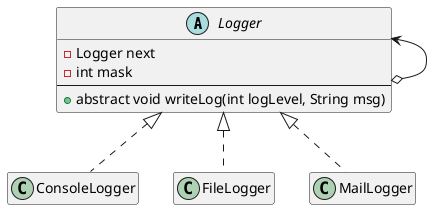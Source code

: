 @startuml
'https://plantuml.com/class-diagram

hide empty methods
hide empty fields

abstract Logger {
    - Logger next
    - int mask
    --
    + abstract void writeLog(int logLevel, String msg)
}

Logger o-l-> Logger

ConsoleLogger .u.|> Logger
FileLogger .u.|> Logger
MailLogger .u.|> Logger


@enduml